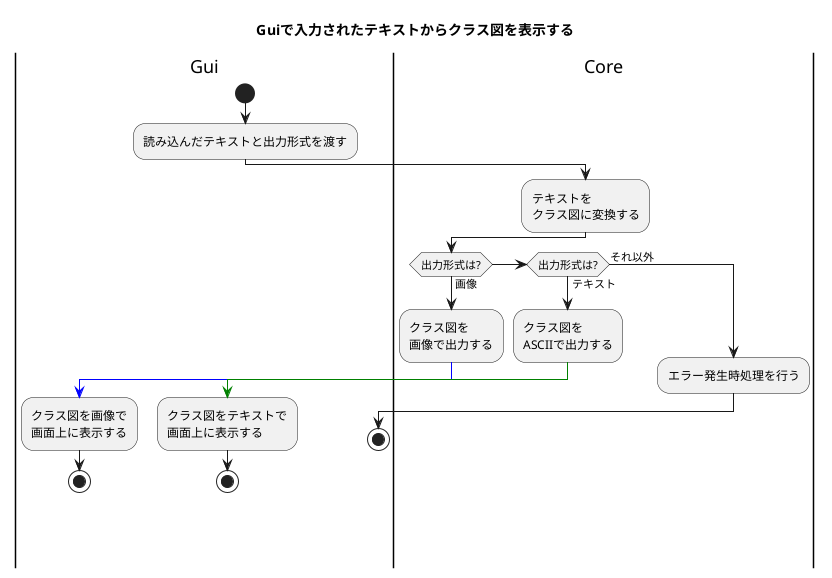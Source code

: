 @startuml

title Guiで入力されたテキストからクラス図を表示する

|Gui|
start
:読み込んだテキストと出力形式を渡す;
|Core|
:テキストを\nクラス図に変換する;
if (出力形式は?) then (画像)
  |Core|
  :クラス図を\n画像で出力する;
  -[#blue]->
  |Gui|
  :クラス図を画像で\n画面上に表示する;
  stop
elseif (出力形式は?) then (テキスト)
  |Core|
  :クラス図を\nASCIIで出力する;
  |Gui|
  -[#green]->
  :クラス図をテキストで\n画面上に表示する;
  stop
else (それ以外)
  |Core|
  :エラー発生時処理を行う;
  |Gui|
  stop
endif

@enduml
